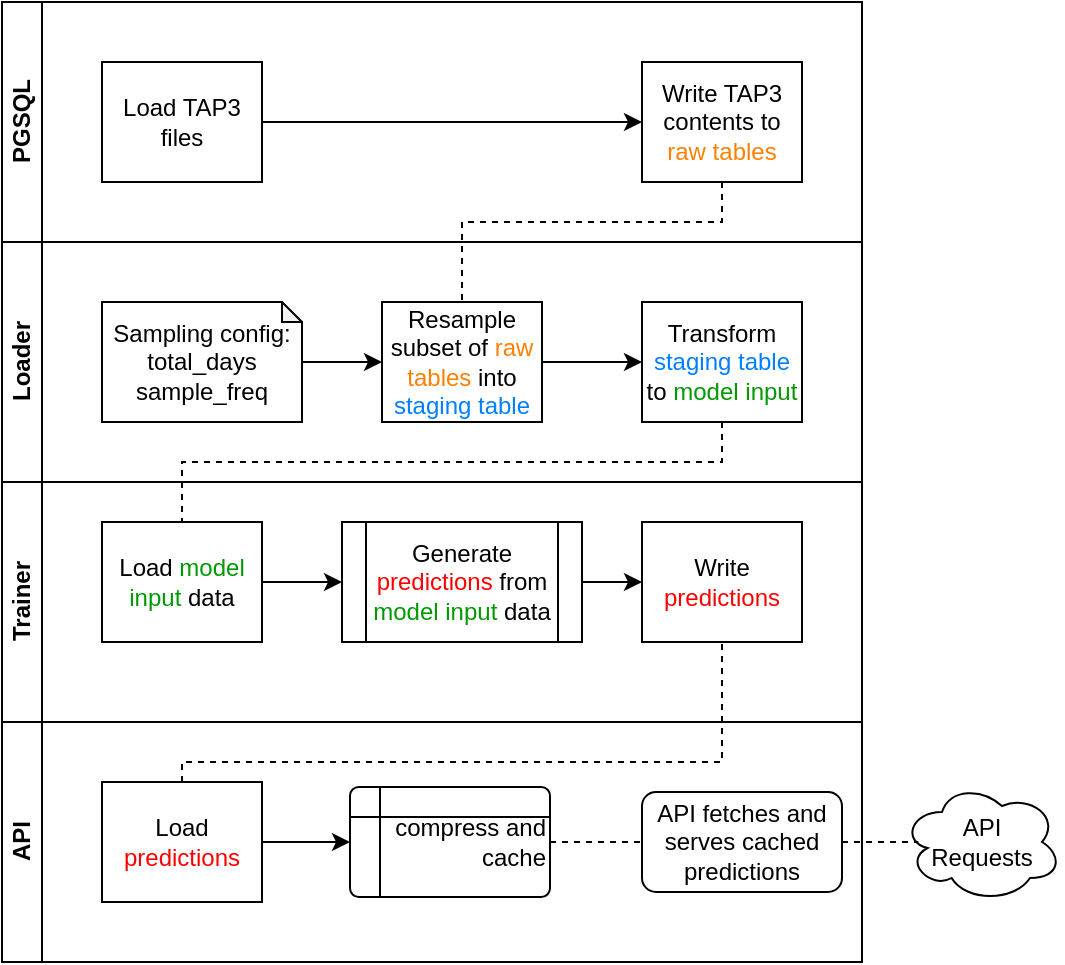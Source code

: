 <mxfile version="14.9.6" type="github" pages="4">
  <diagram id="prtHgNgQTEPvFCAcTncT" name="Swimlane">
    <mxGraphModel dx="1422" dy="794" grid="1" gridSize="10" guides="1" tooltips="1" connect="1" arrows="1" fold="1" page="1" pageScale="1" pageWidth="827" pageHeight="1169" math="0" shadow="0">
      <root>
        <mxCell id="0" />
        <mxCell id="1" parent="0" />
        <mxCell id="AjimQZHdjwbtfHS5Qund-1" value="&lt;div&gt;API&lt;/div&gt;" style="swimlane;html=1;startSize=20;horizontal=0;" vertex="1" parent="1">
          <mxGeometry x="40" y="400" width="430" height="120" as="geometry">
            <mxRectangle x="20" y="240" width="430" height="20" as="alternateBounds" />
          </mxGeometry>
        </mxCell>
        <mxCell id="AjimQZHdjwbtfHS5Qund-2" value="" style="edgeStyle=orthogonalEdgeStyle;rounded=0;orthogonalLoop=1;jettySize=auto;html=1;endArrow=classic;endFill=1;" edge="1" parent="AjimQZHdjwbtfHS5Qund-1" target="AjimQZHdjwbtfHS5Qund-4">
          <mxGeometry relative="1" as="geometry">
            <mxPoint x="320" y="50" as="sourcePoint" />
          </mxGeometry>
        </mxCell>
        <mxCell id="hpLqEw28BsccLLKUpk6Y-3" style="edgeStyle=orthogonalEdgeStyle;rounded=0;orthogonalLoop=1;jettySize=auto;html=1;exitX=1;exitY=0.5;exitDx=0;exitDy=0;entryX=0;entryY=0.5;entryDx=0;entryDy=0;fontColor=#FF8000;endArrow=classic;endFill=1;" edge="1" parent="AjimQZHdjwbtfHS5Qund-1" source="Twucjk0OkIOieV5vOECm-3" target="hpLqEw28BsccLLKUpk6Y-2">
          <mxGeometry relative="1" as="geometry" />
        </mxCell>
        <mxCell id="Twucjk0OkIOieV5vOECm-3" value="Load &lt;font color=&quot;#FF0000&quot;&gt;predictions&lt;/font&gt; " style="rounded=0;whiteSpace=wrap;html=1;fontFamily=Helvetica;fontSize=12;fontColor=#000000;align=center;" vertex="1" parent="AjimQZHdjwbtfHS5Qund-1">
          <mxGeometry x="50" y="30" width="80" height="60" as="geometry" />
        </mxCell>
        <mxCell id="hpLqEw28BsccLLKUpk6Y-7" style="edgeStyle=orthogonalEdgeStyle;rounded=0;orthogonalLoop=1;jettySize=auto;html=1;exitX=1;exitY=0.5;exitDx=0;exitDy=0;entryX=0;entryY=0.5;entryDx=0;entryDy=0;fontColor=#FF8000;endArrow=none;endFill=0;dashed=1;" edge="1" parent="AjimQZHdjwbtfHS5Qund-1" source="hpLqEw28BsccLLKUpk6Y-2" target="hpLqEw28BsccLLKUpk6Y-4">
          <mxGeometry relative="1" as="geometry" />
        </mxCell>
        <mxCell id="hpLqEw28BsccLLKUpk6Y-2" value="&lt;div&gt;&lt;font color=&quot;#000000&quot;&gt;compress and cache&lt;/font&gt;&lt;br&gt;&lt;/div&gt;" style="shape=internalStorage;whiteSpace=wrap;html=1;dx=15;dy=15;rounded=1;arcSize=8;strokeWidth=1;shadow=0;fontColor=#FF8000;fillColor=none;gradientColor=none;align=right;" vertex="1" parent="AjimQZHdjwbtfHS5Qund-1">
          <mxGeometry x="174" y="32.5" width="100" height="55" as="geometry" />
        </mxCell>
        <mxCell id="hpLqEw28BsccLLKUpk6Y-4" value="&lt;div&gt;&lt;font color=&quot;#000000&quot;&gt;API fetches and serves cached predictions&lt;/font&gt;&lt;/div&gt;" style="rounded=1;whiteSpace=wrap;html=1;absoluteArcSize=1;arcSize=14;strokeWidth=1;shadow=0;fontColor=#FF8000;fillColor=none;gradientColor=none;" vertex="1" parent="AjimQZHdjwbtfHS5Qund-1">
          <mxGeometry x="320" y="35" width="100" height="50" as="geometry" />
        </mxCell>
        <mxCell id="dNxyNK7c78bLwvsdeMH5-22" value="Trainer" style="swimlane;html=1;startSize=20;horizontal=0;" parent="1" vertex="1">
          <mxGeometry x="40" y="280" width="430" height="120" as="geometry">
            <mxRectangle x="20" y="240" width="430" height="20" as="alternateBounds" />
          </mxGeometry>
        </mxCell>
        <mxCell id="dNxyNK7c78bLwvsdeMH5-37" value="" style="edgeStyle=orthogonalEdgeStyle;rounded=0;orthogonalLoop=1;jettySize=auto;html=1;endArrow=classic;endFill=1;entryX=0;entryY=0.5;entryDx=0;entryDy=0;" parent="dNxyNK7c78bLwvsdeMH5-22" source="dNxyNK7c78bLwvsdeMH5-34" target="ipnsNxWu-Ilg0nD509vO-9" edge="1">
          <mxGeometry relative="1" as="geometry">
            <mxPoint x="160.0" y="50.0" as="targetPoint" />
          </mxGeometry>
        </mxCell>
        <mxCell id="dNxyNK7c78bLwvsdeMH5-34" value="Load &lt;font color=&quot;#009900&quot;&gt;model input&lt;/font&gt; data" style="rounded=0;whiteSpace=wrap;html=1;fontFamily=Helvetica;fontSize=12;fontColor=#000000;align=center;" parent="dNxyNK7c78bLwvsdeMH5-22" vertex="1">
          <mxGeometry x="50" y="20" width="80" height="60" as="geometry" />
        </mxCell>
        <mxCell id="ipnsNxWu-Ilg0nD509vO-8" value="Write &lt;font color=&quot;#FF0000&quot;&gt;predictions&lt;/font&gt;" style="rounded=0;whiteSpace=wrap;html=1;fontFamily=Helvetica;fontSize=12;fontColor=#000000;align=center;" vertex="1" parent="dNxyNK7c78bLwvsdeMH5-22">
          <mxGeometry x="320" y="20" width="80" height="60" as="geometry" />
        </mxCell>
        <mxCell id="Twucjk0OkIOieV5vOECm-1" style="edgeStyle=orthogonalEdgeStyle;rounded=0;orthogonalLoop=1;jettySize=auto;html=1;entryX=0;entryY=0.5;entryDx=0;entryDy=0;fontColor=#FF8000;endArrow=classic;endFill=1;" edge="1" parent="dNxyNK7c78bLwvsdeMH5-22" source="ipnsNxWu-Ilg0nD509vO-9" target="ipnsNxWu-Ilg0nD509vO-8">
          <mxGeometry relative="1" as="geometry" />
        </mxCell>
        <mxCell id="ipnsNxWu-Ilg0nD509vO-9" value="Generate &lt;font color=&quot;#FF0000&quot;&gt;predictions&lt;/font&gt; from &lt;font color=&quot;#009900&quot;&gt;model input&lt;/font&gt; data" style="shape=process;whiteSpace=wrap;html=1;backgroundOutline=1;shadow=0;strokeWidth=1;gradientColor=none;fillColor=none;" vertex="1" parent="dNxyNK7c78bLwvsdeMH5-22">
          <mxGeometry x="170" y="20" width="120" height="60" as="geometry" />
        </mxCell>
        <mxCell id="dNxyNK7c78bLwvsdeMH5-20" value="PGSQL" style="swimlane;html=1;startSize=20;horizontal=0;" parent="1" vertex="1">
          <mxGeometry x="40" y="40" width="430" height="120" as="geometry" />
        </mxCell>
        <mxCell id="NGQ662zLiK81Mnp51zLK-5" style="edgeStyle=orthogonalEdgeStyle;rounded=0;orthogonalLoop=1;jettySize=auto;html=1;entryX=0;entryY=0.5;entryDx=0;entryDy=0;" edge="1" parent="dNxyNK7c78bLwvsdeMH5-20" source="dNxyNK7c78bLwvsdeMH5-24" target="dNxyNK7c78bLwvsdeMH5-30">
          <mxGeometry relative="1" as="geometry" />
        </mxCell>
        <mxCell id="dNxyNK7c78bLwvsdeMH5-24" value="Load TAP3 files" style="rounded=0;whiteSpace=wrap;html=1;fontFamily=Helvetica;fontSize=12;fontColor=#000000;align=center;" parent="dNxyNK7c78bLwvsdeMH5-20" vertex="1">
          <mxGeometry x="50" y="30" width="80" height="60" as="geometry" />
        </mxCell>
        <mxCell id="dNxyNK7c78bLwvsdeMH5-30" value="Write TAP3 contents to &lt;font color=&quot;#FF8000&quot;&gt;raw tables&lt;/font&gt;" style="rounded=0;whiteSpace=wrap;html=1;fontFamily=Helvetica;fontSize=12;fontColor=#000000;align=center;" parent="dNxyNK7c78bLwvsdeMH5-20" vertex="1">
          <mxGeometry x="320" y="30" width="80" height="60" as="geometry" />
        </mxCell>
        <mxCell id="dNxyNK7c78bLwvsdeMH5-21" value="Loader" style="swimlane;html=1;startSize=20;horizontal=0;" parent="1" vertex="1">
          <mxGeometry x="40" y="160" width="430" height="120" as="geometry" />
        </mxCell>
        <mxCell id="dNxyNK7c78bLwvsdeMH5-26" value="Resample subset of &lt;font color=&quot;#FF8000&quot;&gt;raw tables&lt;/font&gt; into &lt;font color=&quot;#007FFF&quot;&gt;staging table&lt;/font&gt; " style="rounded=0;whiteSpace=wrap;html=1;fontFamily=Helvetica;fontSize=12;fontColor=#000000;align=center;" parent="dNxyNK7c78bLwvsdeMH5-21" vertex="1">
          <mxGeometry x="190" y="30" width="80" height="60" as="geometry" />
        </mxCell>
        <mxCell id="ipnsNxWu-Ilg0nD509vO-3" value="Transform &lt;font color=&quot;#007FFF&quot;&gt;staging table&lt;/font&gt; to &lt;font color=&quot;#009900&quot;&gt;model input&lt;/font&gt;" style="rounded=0;whiteSpace=wrap;html=1;fontFamily=Helvetica;fontSize=12;fontColor=#000000;align=center;" vertex="1" parent="dNxyNK7c78bLwvsdeMH5-21">
          <mxGeometry x="320" y="30" width="80" height="60" as="geometry" />
        </mxCell>
        <mxCell id="ipnsNxWu-Ilg0nD509vO-4" value="" style="edgeStyle=orthogonalEdgeStyle;rounded=0;orthogonalLoop=1;jettySize=auto;html=1;exitX=1;exitY=0.5;exitDx=0;exitDy=0;" edge="1" parent="dNxyNK7c78bLwvsdeMH5-21" source="dNxyNK7c78bLwvsdeMH5-26" target="ipnsNxWu-Ilg0nD509vO-3">
          <mxGeometry relative="1" as="geometry">
            <mxPoint x="111" y="92" as="targetPoint" />
            <mxPoint x="80" y="70" as="sourcePoint" />
          </mxGeometry>
        </mxCell>
        <mxCell id="ipnsNxWu-Ilg0nD509vO-6" style="edgeStyle=orthogonalEdgeStyle;rounded=0;orthogonalLoop=1;jettySize=auto;html=1;" edge="1" parent="dNxyNK7c78bLwvsdeMH5-21" source="NGQ662zLiK81Mnp51zLK-17" target="dNxyNK7c78bLwvsdeMH5-26">
          <mxGeometry relative="1" as="geometry" />
        </mxCell>
        <mxCell id="NGQ662zLiK81Mnp51zLK-17" value="Sampling config:&lt;br&gt;&lt;div&gt;total_days&lt;/div&gt;&lt;div&gt;sample_freq&lt;br&gt;&lt;/div&gt;" style="shape=note;whiteSpace=wrap;html=1;backgroundOutline=1;darkOpacity=0.05;shadow=0;strokeWidth=1;fillColor=none;gradientColor=none;size=10;" vertex="1" parent="dNxyNK7c78bLwvsdeMH5-21">
          <mxGeometry x="50" y="30" width="100" height="60" as="geometry" />
        </mxCell>
        <mxCell id="ipnsNxWu-Ilg0nD509vO-7" style="edgeStyle=orthogonalEdgeStyle;rounded=0;orthogonalLoop=1;jettySize=auto;html=1;exitX=0.5;exitY=1;exitDx=0;exitDy=0;entryX=0.5;entryY=0;entryDx=0;entryDy=0;dashed=1;endArrow=none;endFill=0;" edge="1" parent="1" source="dNxyNK7c78bLwvsdeMH5-30" target="dNxyNK7c78bLwvsdeMH5-26">
          <mxGeometry relative="1" as="geometry">
            <Array as="points">
              <mxPoint x="400" y="150" />
              <mxPoint x="270" y="150" />
            </Array>
          </mxGeometry>
        </mxCell>
        <mxCell id="Twucjk0OkIOieV5vOECm-2" style="edgeStyle=orthogonalEdgeStyle;rounded=0;orthogonalLoop=1;jettySize=auto;html=1;dashed=1;endArrow=none;endFill=0;" edge="1" parent="1" source="ipnsNxWu-Ilg0nD509vO-3" target="dNxyNK7c78bLwvsdeMH5-34">
          <mxGeometry relative="1" as="geometry">
            <mxPoint x="500" y="220" as="sourcePoint" />
            <mxPoint x="360" y="280" as="targetPoint" />
            <Array as="points">
              <mxPoint x="400" y="270" />
              <mxPoint x="130" y="270" />
            </Array>
          </mxGeometry>
        </mxCell>
        <mxCell id="hpLqEw28BsccLLKUpk6Y-5" value="&lt;div&gt;&lt;font color=&quot;#000000&quot;&gt;API&lt;/font&gt;&lt;/div&gt;&lt;div&gt;&lt;font color=&quot;#000000&quot;&gt;Requests&lt;/font&gt;&lt;/div&gt;" style="ellipse;shape=cloud;whiteSpace=wrap;html=1;shadow=0;fontColor=#FF8000;strokeWidth=1;fillColor=none;gradientColor=none;" vertex="1" parent="1">
          <mxGeometry x="490" y="430" width="80" height="60" as="geometry" />
        </mxCell>
        <mxCell id="hpLqEw28BsccLLKUpk6Y-8" style="edgeStyle=orthogonalEdgeStyle;rounded=0;orthogonalLoop=1;jettySize=auto;html=1;exitX=1;exitY=0.5;exitDx=0;exitDy=0;entryX=0.102;entryY=0.495;entryDx=0;entryDy=0;entryPerimeter=0;dashed=1;fontColor=#FF8000;endArrow=none;endFill=0;" edge="1" parent="1" source="hpLqEw28BsccLLKUpk6Y-4" target="hpLqEw28BsccLLKUpk6Y-5">
          <mxGeometry relative="1" as="geometry" />
        </mxCell>
        <mxCell id="hpLqEw28BsccLLKUpk6Y-9" style="edgeStyle=orthogonalEdgeStyle;rounded=0;orthogonalLoop=1;jettySize=auto;html=1;dashed=1;fontColor=#FF8000;endArrow=none;endFill=0;" edge="1" parent="1" source="Twucjk0OkIOieV5vOECm-3" target="ipnsNxWu-Ilg0nD509vO-8">
          <mxGeometry relative="1" as="geometry">
            <Array as="points">
              <mxPoint x="130" y="420" />
              <mxPoint x="400" y="420" />
            </Array>
          </mxGeometry>
        </mxCell>
      </root>
    </mxGraphModel>
  </diagram>
  <diagram id="oU15GG0gBrqdRW2kvEAz" name="Tables Overview">
    <mxGraphModel dx="982" dy="548" grid="1" gridSize="10" guides="1" tooltips="1" connect="1" arrows="1" fold="1" page="1" pageScale="1" pageWidth="850" pageHeight="1100" math="0" shadow="0">
      <root>
        <mxCell id="_47lxzqfU5LrUaMlsIxz-0" />
        <mxCell id="_47lxzqfU5LrUaMlsIxz-1" parent="_47lxzqfU5LrUaMlsIxz-0" />
        <mxCell id="vN6AVFXjyW3vL8Ea-dEL-11" style="edgeStyle=orthogonalEdgeStyle;rounded=0;orthogonalLoop=1;jettySize=auto;html=1;exitX=1;exitY=0.5;exitDx=0;exitDy=0;entryX=0;entryY=0.5;entryDx=0;entryDy=0;fontColor=#FF0000;endArrow=classic;endFill=1;" edge="1" parent="_47lxzqfU5LrUaMlsIxz-1" source="vN6AVFXjyW3vL8Ea-dEL-3" target="vN6AVFXjyW3vL8Ea-dEL-4">
          <mxGeometry relative="1" as="geometry" />
        </mxCell>
        <mxCell id="vN6AVFXjyW3vL8Ea-dEL-3" value="Raw Tables" style="swimlane;shadow=0;strokeWidth=1;fillColor=none;gradientColor=none;fontColor=#FF8000;" vertex="1" parent="_47lxzqfU5LrUaMlsIxz-1">
          <mxGeometry x="40" y="40" width="120" height="80" as="geometry" />
        </mxCell>
        <mxCell id="vN6AVFXjyW3vL8Ea-dEL-5" value="&lt;div&gt;&lt;font color=&quot;#000000&quot;&gt;cdr_calls_ts&lt;/font&gt;&lt;/div&gt;&lt;div&gt;&lt;font color=&quot;#000000&quot;&gt;cdr_data_ts&lt;br&gt;&lt;/font&gt;&lt;/div&gt;" style="text;html=1;align=left;verticalAlign=middle;resizable=0;points=[];autosize=1;strokeColor=none;fontColor=#007FFF;" vertex="1" parent="vN6AVFXjyW3vL8Ea-dEL-3">
          <mxGeometry x="10" y="30" width="80" height="30" as="geometry" />
        </mxCell>
        <mxCell id="vN6AVFXjyW3vL8Ea-dEL-4" value="Staging Tables" style="swimlane;shadow=0;strokeWidth=1;fillColor=none;gradientColor=none;fontColor=#007FFF;" vertex="1" parent="_47lxzqfU5LrUaMlsIxz-1">
          <mxGeometry x="200" y="40" width="120" height="80" as="geometry" />
        </mxCell>
        <mxCell id="vN6AVFXjyW3vL8Ea-dEL-6" value="&lt;div&gt;&lt;font color=&quot;#000000&quot;&gt;precrosstab_sms&lt;/font&gt;&lt;font color=&quot;#000000&quot;&gt;&lt;font color=&quot;#000000&quot;&gt;&lt;br&gt;&lt;/font&gt;&lt;/font&gt;&lt;/div&gt;&lt;div&gt;&lt;font color=&quot;#000000&quot;&gt;&lt;font color=&quot;#000000&quot;&gt;precrosstab_call&lt;/font&gt;&lt;/font&gt;&lt;br&gt;&lt;font color=&quot;#000000&quot;&gt;&lt;font color=&quot;#000000&quot;&gt;&lt;font color=&quot;#000000&quot;&gt;precrosstab_miu&lt;/font&gt;&lt;/font&gt;&lt;/font&gt;&lt;/div&gt;" style="text;html=1;align=left;verticalAlign=middle;resizable=0;points=[];autosize=1;strokeColor=none;fontColor=#007FFF;" vertex="1" parent="vN6AVFXjyW3vL8Ea-dEL-4">
          <mxGeometry x="10" y="20" width="110" height="50" as="geometry" />
        </mxCell>
        <mxCell id="vN6AVFXjyW3vL8Ea-dEL-7" value="Model Input" style="swimlane;shadow=0;strokeWidth=1;fillColor=none;gradientColor=none;fontColor=#009900;" vertex="1" parent="_47lxzqfU5LrUaMlsIxz-1">
          <mxGeometry x="360" y="40" width="120" height="80" as="geometry" />
        </mxCell>
        <mxCell id="vN6AVFXjyW3vL8Ea-dEL-8" value="&lt;div&gt;&lt;font color=&quot;#000000&quot;&gt;model_input_sms&lt;/font&gt;&lt;font color=&quot;#000000&quot;&gt;&lt;font color=&quot;#000000&quot;&gt;&lt;br&gt;&lt;/font&gt;&lt;/font&gt;&lt;/div&gt;&lt;div&gt;&lt;font color=&quot;#000000&quot;&gt;&lt;font color=&quot;#000000&quot;&gt;model_input_call&lt;/font&gt;&lt;/font&gt;&lt;br&gt;&lt;font color=&quot;#000000&quot;&gt;&lt;font color=&quot;#000000&quot;&gt;&lt;font color=&quot;#000000&quot;&gt;model_input_miu&lt;/font&gt;&lt;/font&gt;&lt;/font&gt;&lt;/div&gt;" style="text;html=1;align=left;verticalAlign=middle;resizable=0;points=[];autosize=1;strokeColor=none;fontColor=#007FFF;" vertex="1" parent="vN6AVFXjyW3vL8Ea-dEL-7">
          <mxGeometry x="10" y="20" width="110" height="50" as="geometry" />
        </mxCell>
        <mxCell id="vN6AVFXjyW3vL8Ea-dEL-9" value="Predictions" style="swimlane;shadow=0;strokeWidth=1;fillColor=none;gradientColor=none;fontColor=#FF0000;" vertex="1" parent="_47lxzqfU5LrUaMlsIxz-1">
          <mxGeometry x="520" y="40" width="120" height="80" as="geometry" />
        </mxCell>
        <mxCell id="vN6AVFXjyW3vL8Ea-dEL-10" value="&lt;div&gt;&lt;font color=&quot;#000000&quot;&gt;pred_sms_(int_x3)&lt;/font&gt;&lt;font color=&quot;#000000&quot;&gt;&lt;font color=&quot;#000000&quot;&gt;&lt;br&gt;&lt;/font&gt;&lt;/font&gt;&lt;/div&gt;&lt;div&gt;&lt;div&gt;&lt;font color=&quot;#000000&quot;&gt;pred_call&lt;/font&gt;&lt;font color=&quot;#000000&quot;&gt;&lt;font color=&quot;#000000&quot;&gt;_(int_x3)&lt;br&gt;&lt;/font&gt;&lt;/font&gt;&lt;/div&gt;&lt;div&gt;&lt;font color=&quot;#000000&quot;&gt;pred_miu&lt;/font&gt;&lt;font color=&quot;#000000&quot;&gt;&lt;font color=&quot;#000000&quot;&gt;_(int_x3)&lt;br&gt;&lt;/font&gt;&lt;/font&gt;&lt;/div&gt;&lt;/div&gt;" style="text;html=1;align=left;verticalAlign=middle;resizable=0;points=[];autosize=1;strokeColor=none;fontColor=#007FFF;" vertex="1" parent="vN6AVFXjyW3vL8Ea-dEL-9">
          <mxGeometry x="10" y="20" width="110" height="50" as="geometry" />
        </mxCell>
        <mxCell id="vN6AVFXjyW3vL8Ea-dEL-13" style="edgeStyle=orthogonalEdgeStyle;rounded=0;orthogonalLoop=1;jettySize=auto;html=1;fontColor=#FF0000;endArrow=classic;endFill=1;" edge="1" parent="_47lxzqfU5LrUaMlsIxz-1" source="vN6AVFXjyW3vL8Ea-dEL-6">
          <mxGeometry relative="1" as="geometry">
            <mxPoint x="360" y="85" as="targetPoint" />
          </mxGeometry>
        </mxCell>
        <mxCell id="vN6AVFXjyW3vL8Ea-dEL-14" style="edgeStyle=orthogonalEdgeStyle;rounded=0;orthogonalLoop=1;jettySize=auto;html=1;fontColor=#FF0000;endArrow=classic;endFill=1;" edge="1" parent="_47lxzqfU5LrUaMlsIxz-1" source="vN6AVFXjyW3vL8Ea-dEL-8">
          <mxGeometry relative="1" as="geometry">
            <mxPoint x="520" y="85" as="targetPoint" />
          </mxGeometry>
        </mxCell>
      </root>
    </mxGraphModel>
  </diagram>
  <diagram id="i7yhLScOtpyZzhRqdapV" name="Deploy">
    <mxGraphModel dx="1178" dy="633" grid="1" gridSize="10" guides="1" tooltips="1" connect="1" arrows="1" fold="1" page="1" pageScale="1" pageWidth="850" pageHeight="1100" math="0" shadow="0">
      <root>
        <mxCell id="Tc11T3u2_8zztxfcWjqa-0" />
        <mxCell id="Tc11T3u2_8zztxfcWjqa-1" parent="Tc11T3u2_8zztxfcWjqa-0" />
        <mxCell id="s0-KdRlC-c4lsEe1q4jc-0" value="" style="outlineConnect=0;verticalLabelPosition=bottom;verticalAlign=top;align=center;html=1;fontSize=12;fontStyle=0;aspect=fixed;pointerEvents=1;shape=mxgraph.aws4.traditional_server;strokeWidth=1;perimeterSpacing=1;shadow=0;fillColor=#000000;" vertex="1" parent="Tc11T3u2_8zztxfcWjqa-1">
          <mxGeometry x="57.86" y="187.5" width="46.15" height="80" as="geometry" />
        </mxCell>
        <mxCell id="s0-KdRlC-c4lsEe1q4jc-17" style="edgeStyle=orthogonalEdgeStyle;rounded=0;orthogonalLoop=1;jettySize=auto;html=1;entryX=0;entryY=0.5;entryDx=0;entryDy=0;" edge="1" parent="Tc11T3u2_8zztxfcWjqa-1" source="s0-KdRlC-c4lsEe1q4jc-1" target="s0-KdRlC-c4lsEe1q4jc-14">
          <mxGeometry relative="1" as="geometry" />
        </mxCell>
        <mxCell id="s0-KdRlC-c4lsEe1q4jc-1" value="" style="fontColor=#0066CC;verticalAlign=top;verticalLabelPosition=bottom;labelPosition=center;align=center;html=1;outlineConnect=0;fillColor=#CCCCCC;strokeColor=#6881B3;gradientColor=none;gradientDirection=north;strokeWidth=2;shape=mxgraph.networks.laptop;shadow=0;" vertex="1" parent="Tc11T3u2_8zztxfcWjqa-1">
          <mxGeometry x="164.01" y="47.5" width="100" height="55" as="geometry" />
        </mxCell>
        <mxCell id="s0-KdRlC-c4lsEe1q4jc-30" style="edgeStyle=orthogonalEdgeStyle;rounded=0;orthogonalLoop=1;jettySize=auto;html=1;" edge="1" parent="Tc11T3u2_8zztxfcWjqa-1" source="s0-KdRlC-c4lsEe1q4jc-4" target="s0-KdRlC-c4lsEe1q4jc-1">
          <mxGeometry relative="1" as="geometry">
            <mxPoint x="151.93" y="75.5" as="targetPoint" />
          </mxGeometry>
        </mxCell>
        <mxCell id="s0-KdRlC-c4lsEe1q4jc-4" value="" style="pointerEvents=1;shadow=0;dashed=0;html=1;strokeColor=none;fillColor=#505050;labelPosition=center;verticalLabelPosition=bottom;verticalAlign=top;outlineConnect=0;align=center;shape=mxgraph.office.concepts.folder;" vertex="1" parent="Tc11T3u2_8zztxfcWjqa-1">
          <mxGeometry x="70" y="52.5" width="50" height="45" as="geometry" />
        </mxCell>
        <mxCell id="s0-KdRlC-c4lsEe1q4jc-5" value="&lt;div&gt;Code Repository&lt;br&gt;&lt;/div&gt;" style="text;html=1;strokeColor=none;fillColor=none;align=center;verticalAlign=middle;whiteSpace=wrap;rounded=0;shadow=0;" vertex="1" parent="Tc11T3u2_8zztxfcWjqa-1">
          <mxGeometry x="40" y="110" width="110" height="20" as="geometry" />
        </mxCell>
        <mxCell id="s0-KdRlC-c4lsEe1q4jc-6" value="Dev Machine" style="text;html=1;strokeColor=none;fillColor=none;align=center;verticalAlign=middle;whiteSpace=wrap;rounded=0;shadow=0;" vertex="1" parent="Tc11T3u2_8zztxfcWjqa-1">
          <mxGeometry x="176.51" y="110" width="75" height="20" as="geometry" />
        </mxCell>
        <mxCell id="s0-KdRlC-c4lsEe1q4jc-11" value="psql server" style="text;html=1;strokeColor=none;fillColor=none;align=center;verticalAlign=middle;whiteSpace=wrap;rounded=0;shadow=0;" vertex="1" parent="Tc11T3u2_8zztxfcWjqa-1">
          <mxGeometry x="43.43" y="267.5" width="75" height="20" as="geometry" />
        </mxCell>
        <mxCell id="s0-KdRlC-c4lsEe1q4jc-14" value="" style="shape=image;html=1;verticalAlign=top;verticalLabelPosition=bottom;labelBackgroundColor=#ffffff;imageAspect=0;aspect=fixed;image=https://cdn0.iconfinder.com/data/icons/Filecons_dark/124/gzip.png;shadow=0;strokeWidth=4;fillColor=none;gradientColor=none;" vertex="1" parent="Tc11T3u2_8zztxfcWjqa-1">
          <mxGeometry x="302.36" y="40" width="70" height="70" as="geometry" />
        </mxCell>
        <mxCell id="s0-KdRlC-c4lsEe1q4jc-25" style="edgeStyle=orthogonalEdgeStyle;rounded=0;orthogonalLoop=1;jettySize=auto;html=1;exitX=0.5;exitY=1;exitDx=0;exitDy=0;" edge="1" parent="Tc11T3u2_8zztxfcWjqa-1" source="s0-KdRlC-c4lsEe1q4jc-16" target="s0-KdRlC-c4lsEe1q4jc-0">
          <mxGeometry relative="1" as="geometry" />
        </mxCell>
        <mxCell id="s0-KdRlC-c4lsEe1q4jc-26" style="edgeStyle=orthogonalEdgeStyle;rounded=0;orthogonalLoop=1;jettySize=auto;html=1;exitX=0.5;exitY=1;exitDx=0;exitDy=0;" edge="1" parent="Tc11T3u2_8zztxfcWjqa-1" source="s0-KdRlC-c4lsEe1q4jc-16" target="s0-KdRlC-c4lsEe1q4jc-18">
          <mxGeometry relative="1" as="geometry" />
        </mxCell>
        <mxCell id="s0-KdRlC-c4lsEe1q4jc-27" style="edgeStyle=orthogonalEdgeStyle;rounded=0;orthogonalLoop=1;jettySize=auto;html=1;exitX=0.5;exitY=1;exitDx=0;exitDy=0;" edge="1" parent="Tc11T3u2_8zztxfcWjqa-1" source="s0-KdRlC-c4lsEe1q4jc-16" target="s0-KdRlC-c4lsEe1q4jc-20">
          <mxGeometry relative="1" as="geometry" />
        </mxCell>
        <mxCell id="s0-KdRlC-c4lsEe1q4jc-28" style="edgeStyle=orthogonalEdgeStyle;rounded=0;orthogonalLoop=1;jettySize=auto;html=1;exitX=0.5;exitY=1;exitDx=0;exitDy=0;" edge="1" parent="Tc11T3u2_8zztxfcWjqa-1" source="s0-KdRlC-c4lsEe1q4jc-16" target="s0-KdRlC-c4lsEe1q4jc-22">
          <mxGeometry relative="1" as="geometry" />
        </mxCell>
        <mxCell id="s0-KdRlC-c4lsEe1q4jc-16" value="Distribution" style="text;html=1;strokeColor=none;fillColor=none;align=center;verticalAlign=middle;whiteSpace=wrap;rounded=0;shadow=0;" vertex="1" parent="Tc11T3u2_8zztxfcWjqa-1">
          <mxGeometry x="299.86" y="110" width="75" height="20" as="geometry" />
        </mxCell>
        <mxCell id="s0-KdRlC-c4lsEe1q4jc-18" value="" style="outlineConnect=0;verticalLabelPosition=bottom;verticalAlign=top;align=center;html=1;fontSize=12;fontStyle=0;aspect=fixed;pointerEvents=1;shape=mxgraph.aws4.traditional_server;strokeWidth=1;perimeterSpacing=1;shadow=0;fillColor=#000000;" vertex="1" parent="Tc11T3u2_8zztxfcWjqa-1">
          <mxGeometry x="137.86" y="187.5" width="46.15" height="80" as="geometry" />
        </mxCell>
        <mxCell id="s0-KdRlC-c4lsEe1q4jc-19" value="loader server" style="text;html=1;strokeColor=none;fillColor=none;align=center;verticalAlign=middle;whiteSpace=wrap;rounded=0;shadow=0;" vertex="1" parent="Tc11T3u2_8zztxfcWjqa-1">
          <mxGeometry x="123.43" y="267.5" width="75" height="20" as="geometry" />
        </mxCell>
        <mxCell id="s0-KdRlC-c4lsEe1q4jc-20" value="" style="outlineConnect=0;verticalLabelPosition=bottom;verticalAlign=top;align=center;html=1;fontSize=12;fontStyle=0;aspect=fixed;pointerEvents=1;shape=mxgraph.aws4.traditional_server;strokeWidth=1;perimeterSpacing=1;shadow=0;fillColor=#000000;" vertex="1" parent="Tc11T3u2_8zztxfcWjqa-1">
          <mxGeometry x="217.86" y="187.5" width="46.15" height="80" as="geometry" />
        </mxCell>
        <mxCell id="s0-KdRlC-c4lsEe1q4jc-21" value="api server" style="text;html=1;strokeColor=none;fillColor=none;align=center;verticalAlign=middle;whiteSpace=wrap;rounded=0;shadow=0;" vertex="1" parent="Tc11T3u2_8zztxfcWjqa-1">
          <mxGeometry x="203.43" y="267.5" width="75" height="20" as="geometry" />
        </mxCell>
        <mxCell id="s0-KdRlC-c4lsEe1q4jc-22" value="" style="outlineConnect=0;verticalLabelPosition=bottom;verticalAlign=top;align=center;html=1;fontSize=12;fontStyle=0;aspect=fixed;pointerEvents=1;shape=mxgraph.aws4.traditional_server;strokeWidth=1;perimeterSpacing=1;shadow=0;fillColor=#000000;" vertex="1" parent="Tc11T3u2_8zztxfcWjqa-1">
          <mxGeometry x="299.86" y="187.5" width="46.15" height="80" as="geometry" />
        </mxCell>
        <mxCell id="s0-KdRlC-c4lsEe1q4jc-23" value="trainer server" style="text;html=1;strokeColor=none;fillColor=none;align=center;verticalAlign=middle;whiteSpace=wrap;rounded=0;shadow=0;" vertex="1" parent="Tc11T3u2_8zztxfcWjqa-1">
          <mxGeometry x="285.43" y="267.5" width="75" height="20" as="geometry" />
        </mxCell>
      </root>
    </mxGraphModel>
  </diagram>
  <diagram id="yZK5kvWnA3UwWjVPoeO9" name="Table Examples">
    <mxGraphModel dx="1422" dy="794" grid="1" gridSize="10" guides="1" tooltips="1" connect="1" arrows="1" fold="1" page="1" pageScale="1" pageWidth="850" pageHeight="1100" math="0" shadow="0">
      <root>
        <mxCell id="afqGBt4DAVYxOubtr8bN-0" />
        <mxCell id="afqGBt4DAVYxOubtr8bN-1" parent="afqGBt4DAVYxOubtr8bN-0" />
        <mxCell id="afqGBt4DAVYxOubtr8bN-2" value="raw tables" style="shape=table;startSize=30;container=1;collapsible=0;childLayout=tableLayout;fixedRows=1;rowLines=0;fontStyle=1;align=center;pointerEvents=1;shadow=0;strokeWidth=1;fillColor=none;gradientColor=none;fontColor=#FF8000;" vertex="1" parent="afqGBt4DAVYxOubtr8bN-1">
          <mxGeometry x="40" y="40" width="390" height="140" as="geometry" />
        </mxCell>
        <mxCell id="afqGBt4DAVYxOubtr8bN-3" value="" style="shape=partialRectangle;html=1;whiteSpace=wrap;collapsible=0;dropTarget=0;pointerEvents=1;fillColor=none;top=0;left=0;bottom=1;right=0;points=[[0,0.5],[1,0.5]];portConstraint=eastwest;" vertex="1" parent="afqGBt4DAVYxOubtr8bN-2">
          <mxGeometry y="30" width="390" height="20" as="geometry" />
        </mxCell>
        <mxCell id="afqGBt4DAVYxOubtr8bN-4" value="" style="shape=partialRectangle;html=1;whiteSpace=wrap;connectable=0;fillColor=none;top=0;left=0;bottom=0;right=0;overflow=hidden;pointerEvents=1;" vertex="1" parent="afqGBt4DAVYxOubtr8bN-3">
          <mxGeometry width="35" height="20" as="geometry" />
        </mxCell>
        <mxCell id="afqGBt4DAVYxOubtr8bN-5" value="timestamp" style="shape=partialRectangle;html=1;whiteSpace=wrap;connectable=0;fillColor=none;top=0;left=0;bottom=0;right=0;align=left;spacingLeft=6;overflow=hidden;pointerEvents=1;" vertex="1" parent="afqGBt4DAVYxOubtr8bN-3">
          <mxGeometry x="35" width="123" height="20" as="geometry" />
        </mxCell>
        <mxCell id="afqGBt4DAVYxOubtr8bN-6" value="duration" style="shape=partialRectangle;html=1;whiteSpace=wrap;connectable=0;fillColor=none;top=0;left=0;bottom=0;right=0;align=left;spacingLeft=6;overflow=hidden;pointerEvents=1;" vertex="1" parent="afqGBt4DAVYxOubtr8bN-3">
          <mxGeometry x="158" width="62" height="20" as="geometry" />
        </mxCell>
        <mxCell id="O_DESBWJY7l9PWjtPmGY-3" value="..." style="shape=partialRectangle;html=1;whiteSpace=wrap;connectable=0;fillColor=none;top=0;left=0;bottom=0;right=0;align=left;spacingLeft=6;overflow=hidden;pointerEvents=1;" vertex="1" parent="afqGBt4DAVYxOubtr8bN-3">
          <mxGeometry x="220" width="30" height="20" as="geometry" />
        </mxCell>
        <mxCell id="afqGBt4DAVYxOubtr8bN-7" value="osi_class" style="shape=partialRectangle;html=1;whiteSpace=wrap;connectable=0;fillColor=none;top=0;left=0;bottom=0;right=0;align=left;spacingLeft=6;overflow=hidden;pointerEvents=1;" vertex="1" parent="afqGBt4DAVYxOubtr8bN-3">
          <mxGeometry x="250" width="70" height="20" as="geometry" />
        </mxCell>
        <mxCell id="FsIjlsW297_M6N3j6IiX-0" value="call_type" style="shape=partialRectangle;html=1;whiteSpace=wrap;connectable=0;fillColor=none;top=0;left=0;bottom=0;right=0;align=left;spacingLeft=6;overflow=hidden;pointerEvents=1;" vertex="1" parent="afqGBt4DAVYxOubtr8bN-3">
          <mxGeometry x="320" width="70" height="20" as="geometry" />
        </mxCell>
        <mxCell id="afqGBt4DAVYxOubtr8bN-8" value="" style="shape=partialRectangle;html=1;whiteSpace=wrap;collapsible=0;dropTarget=0;pointerEvents=1;fillColor=none;top=0;left=0;bottom=0;right=0;points=[[0,0.5],[1,0.5]];portConstraint=eastwest;" vertex="1" parent="afqGBt4DAVYxOubtr8bN-2">
          <mxGeometry y="50" width="390" height="30" as="geometry" />
        </mxCell>
        <mxCell id="afqGBt4DAVYxOubtr8bN-9" value="1" style="shape=partialRectangle;html=1;whiteSpace=wrap;connectable=0;fillColor=none;top=0;left=0;bottom=0;right=0;overflow=hidden;pointerEvents=1;" vertex="1" parent="afqGBt4DAVYxOubtr8bN-8">
          <mxGeometry width="35" height="30" as="geometry" />
        </mxCell>
        <mxCell id="afqGBt4DAVYxOubtr8bN-10" value="&lt;font face=&quot;Courier New&quot;&gt;20210101-10:30&lt;/font&gt;" style="shape=partialRectangle;html=1;whiteSpace=wrap;connectable=0;fillColor=none;top=0;left=0;bottom=0;right=0;align=left;spacingLeft=6;overflow=hidden;pointerEvents=1;" vertex="1" parent="afqGBt4DAVYxOubtr8bN-8">
          <mxGeometry x="35" width="123" height="30" as="geometry" />
        </mxCell>
        <mxCell id="afqGBt4DAVYxOubtr8bN-11" value="0" style="shape=partialRectangle;html=1;whiteSpace=wrap;connectable=0;fillColor=none;top=0;left=0;bottom=0;right=0;align=left;spacingLeft=6;overflow=hidden;pointerEvents=1;" vertex="1" parent="afqGBt4DAVYxOubtr8bN-8">
          <mxGeometry x="158" width="62" height="30" as="geometry" />
        </mxCell>
        <mxCell id="O_DESBWJY7l9PWjtPmGY-4" value="..." style="shape=partialRectangle;html=1;whiteSpace=wrap;connectable=0;fillColor=none;top=0;left=0;bottom=0;right=0;align=left;spacingLeft=6;overflow=hidden;pointerEvents=1;" vertex="1" parent="afqGBt4DAVYxOubtr8bN-8">
          <mxGeometry x="220" width="30" height="30" as="geometry" />
        </mxCell>
        <mxCell id="afqGBt4DAVYxOubtr8bN-12" value="sms" style="shape=partialRectangle;html=1;whiteSpace=wrap;connectable=0;fillColor=none;top=0;left=0;bottom=0;right=0;align=left;spacingLeft=6;overflow=hidden;pointerEvents=1;" vertex="1" parent="afqGBt4DAVYxOubtr8bN-8">
          <mxGeometry x="250" width="70" height="30" as="geometry" />
        </mxCell>
        <mxCell id="FsIjlsW297_M6N3j6IiX-1" value="&lt;font face=&quot;Courier New&quot;&gt;MOBO&lt;/font&gt;" style="shape=partialRectangle;html=1;whiteSpace=wrap;connectable=0;fillColor=none;top=0;left=0;bottom=0;right=0;align=left;spacingLeft=6;overflow=hidden;pointerEvents=1;" vertex="1" parent="afqGBt4DAVYxOubtr8bN-8">
          <mxGeometry x="320" width="70" height="30" as="geometry" />
        </mxCell>
        <mxCell id="afqGBt4DAVYxOubtr8bN-13" value="" style="shape=partialRectangle;html=1;whiteSpace=wrap;collapsible=0;dropTarget=0;pointerEvents=1;fillColor=none;top=0;left=0;bottom=0;right=0;points=[[0,0.5],[1,0.5]];portConstraint=eastwest;" vertex="1" parent="afqGBt4DAVYxOubtr8bN-2">
          <mxGeometry y="80" width="390" height="30" as="geometry" />
        </mxCell>
        <mxCell id="afqGBt4DAVYxOubtr8bN-14" value="2" style="shape=partialRectangle;html=1;whiteSpace=wrap;connectable=0;fillColor=none;top=0;left=0;bottom=0;right=0;overflow=hidden;pointerEvents=1;" vertex="1" parent="afqGBt4DAVYxOubtr8bN-13">
          <mxGeometry width="35" height="30" as="geometry" />
        </mxCell>
        <mxCell id="afqGBt4DAVYxOubtr8bN-15" value="&lt;font face=&quot;Courier New&quot;&gt;20210102-09:40&lt;/font&gt;" style="shape=partialRectangle;html=1;whiteSpace=wrap;connectable=0;fillColor=none;top=0;left=0;bottom=0;right=0;align=left;spacingLeft=6;overflow=hidden;pointerEvents=1;" vertex="1" parent="afqGBt4DAVYxOubtr8bN-13">
          <mxGeometry x="35" width="123" height="30" as="geometry" />
        </mxCell>
        <mxCell id="afqGBt4DAVYxOubtr8bN-16" value="23" style="shape=partialRectangle;html=1;whiteSpace=wrap;connectable=0;fillColor=none;top=0;left=0;bottom=0;right=0;align=left;spacingLeft=6;overflow=hidden;pointerEvents=1;" vertex="1" parent="afqGBt4DAVYxOubtr8bN-13">
          <mxGeometry x="158" width="62" height="30" as="geometry" />
        </mxCell>
        <mxCell id="O_DESBWJY7l9PWjtPmGY-5" value="..." style="shape=partialRectangle;html=1;whiteSpace=wrap;connectable=0;fillColor=none;top=0;left=0;bottom=0;right=0;align=left;spacingLeft=6;overflow=hidden;pointerEvents=1;" vertex="1" parent="afqGBt4DAVYxOubtr8bN-13">
          <mxGeometry x="220" width="30" height="30" as="geometry" />
        </mxCell>
        <mxCell id="afqGBt4DAVYxOubtr8bN-17" value="calls" style="shape=partialRectangle;html=1;whiteSpace=wrap;connectable=0;fillColor=none;top=0;left=0;bottom=0;right=0;align=left;spacingLeft=6;overflow=hidden;pointerEvents=1;" vertex="1" parent="afqGBt4DAVYxOubtr8bN-13">
          <mxGeometry x="250" width="70" height="30" as="geometry" />
        </mxCell>
        <mxCell id="FsIjlsW297_M6N3j6IiX-2" value="&lt;font face=&quot;Courier New&quot;&gt;MOBT&lt;/font&gt;" style="shape=partialRectangle;html=1;whiteSpace=wrap;connectable=0;fillColor=none;top=0;left=0;bottom=0;right=0;align=left;spacingLeft=6;overflow=hidden;pointerEvents=1;" vertex="1" parent="afqGBt4DAVYxOubtr8bN-13">
          <mxGeometry x="320" width="70" height="30" as="geometry" />
        </mxCell>
        <mxCell id="FsIjlsW297_M6N3j6IiX-3" value="staging table" style="shape=table;startSize=30;container=1;collapsible=0;childLayout=tableLayout;fixedRows=1;rowLines=0;fontStyle=1;align=center;pointerEvents=1;shadow=0;strokeWidth=1;fillColor=none;gradientColor=none;fontColor=#007FFF;" vertex="1" parent="afqGBt4DAVYxOubtr8bN-1">
          <mxGeometry x="40" y="200" width="521" height="140" as="geometry" />
        </mxCell>
        <mxCell id="FsIjlsW297_M6N3j6IiX-4" value="" style="shape=partialRectangle;html=1;whiteSpace=wrap;collapsible=0;dropTarget=0;pointerEvents=1;fillColor=none;top=0;left=0;bottom=1;right=0;points=[[0,0.5],[1,0.5]];portConstraint=eastwest;" vertex="1" parent="FsIjlsW297_M6N3j6IiX-3">
          <mxGeometry y="30" width="521" height="20" as="geometry" />
        </mxCell>
        <mxCell id="FsIjlsW297_M6N3j6IiX-5" value="" style="shape=partialRectangle;html=1;whiteSpace=wrap;connectable=0;fillColor=none;top=0;left=0;bottom=0;right=0;overflow=hidden;pointerEvents=1;" vertex="1" parent="FsIjlsW297_M6N3j6IiX-4">
          <mxGeometry width="35" height="20" as="geometry" />
        </mxCell>
        <mxCell id="FsIjlsW297_M6N3j6IiX-6" value="timestamp" style="shape=partialRectangle;html=1;whiteSpace=wrap;connectable=0;fillColor=none;top=0;left=0;bottom=0;right=0;align=left;spacingLeft=6;overflow=hidden;pointerEvents=1;" vertex="1" parent="FsIjlsW297_M6N3j6IiX-4">
          <mxGeometry x="35" width="123" height="20" as="geometry" />
        </mxCell>
        <mxCell id="FsIjlsW297_M6N3j6IiX-7" value="totaleventduration" style="shape=partialRectangle;html=1;whiteSpace=wrap;connectable=0;fillColor=none;top=0;left=0;bottom=0;right=0;align=left;spacingLeft=6;overflow=hidden;pointerEvents=1;" vertex="1" parent="FsIjlsW297_M6N3j6IiX-4">
          <mxGeometry x="158" width="121" height="20" as="geometry" />
        </mxCell>
        <mxCell id="FsIjlsW297_M6N3j6IiX-8" value="osi_class" style="shape=partialRectangle;html=1;whiteSpace=wrap;connectable=0;fillColor=none;top=0;left=0;bottom=0;right=0;align=left;spacingLeft=6;overflow=hidden;pointerEvents=1;" vertex="1" parent="FsIjlsW297_M6N3j6IiX-4">
          <mxGeometry x="279" width="121" height="20" as="geometry" />
        </mxCell>
        <mxCell id="FsIjlsW297_M6N3j6IiX-9" value="call_type" style="shape=partialRectangle;html=1;whiteSpace=wrap;connectable=0;fillColor=none;top=0;left=0;bottom=0;right=0;align=left;spacingLeft=6;overflow=hidden;pointerEvents=1;" vertex="1" parent="FsIjlsW297_M6N3j6IiX-4">
          <mxGeometry x="400" width="121" height="20" as="geometry" />
        </mxCell>
        <mxCell id="FsIjlsW297_M6N3j6IiX-10" value="" style="shape=partialRectangle;html=1;whiteSpace=wrap;collapsible=0;dropTarget=0;pointerEvents=1;fillColor=none;top=0;left=0;bottom=0;right=0;points=[[0,0.5],[1,0.5]];portConstraint=eastwest;" vertex="1" parent="FsIjlsW297_M6N3j6IiX-3">
          <mxGeometry y="50" width="521" height="30" as="geometry" />
        </mxCell>
        <mxCell id="FsIjlsW297_M6N3j6IiX-11" value="1" style="shape=partialRectangle;html=1;whiteSpace=wrap;connectable=0;fillColor=none;top=0;left=0;bottom=0;right=0;overflow=hidden;pointerEvents=1;" vertex="1" parent="FsIjlsW297_M6N3j6IiX-10">
          <mxGeometry width="35" height="30" as="geometry" />
        </mxCell>
        <mxCell id="FsIjlsW297_M6N3j6IiX-12" value="&lt;font face=&quot;Courier New&quot;&gt;20210101-10:30&lt;/font&gt;" style="shape=partialRectangle;html=1;whiteSpace=wrap;connectable=0;fillColor=none;top=0;left=0;bottom=0;right=0;align=left;spacingLeft=6;overflow=hidden;pointerEvents=1;" vertex="1" parent="FsIjlsW297_M6N3j6IiX-10">
          <mxGeometry x="35" width="123" height="30" as="geometry" />
        </mxCell>
        <mxCell id="FsIjlsW297_M6N3j6IiX-13" value="0" style="shape=partialRectangle;html=1;whiteSpace=wrap;connectable=0;fillColor=none;top=0;left=0;bottom=0;right=0;align=left;spacingLeft=6;overflow=hidden;pointerEvents=1;" vertex="1" parent="FsIjlsW297_M6N3j6IiX-10">
          <mxGeometry x="158" width="121" height="30" as="geometry" />
        </mxCell>
        <mxCell id="FsIjlsW297_M6N3j6IiX-14" value="sms" style="shape=partialRectangle;html=1;whiteSpace=wrap;connectable=0;fillColor=none;top=0;left=0;bottom=0;right=0;align=left;spacingLeft=6;overflow=hidden;pointerEvents=1;" vertex="1" parent="FsIjlsW297_M6N3j6IiX-10">
          <mxGeometry x="279" width="121" height="30" as="geometry" />
        </mxCell>
        <mxCell id="FsIjlsW297_M6N3j6IiX-15" value="&lt;font face=&quot;Courier New&quot;&gt;MOBO&lt;/font&gt;" style="shape=partialRectangle;html=1;whiteSpace=wrap;connectable=0;fillColor=none;top=0;left=0;bottom=0;right=0;align=left;spacingLeft=6;overflow=hidden;pointerEvents=1;" vertex="1" parent="FsIjlsW297_M6N3j6IiX-10">
          <mxGeometry x="400" width="121" height="30" as="geometry" />
        </mxCell>
        <mxCell id="FsIjlsW297_M6N3j6IiX-16" value="" style="shape=partialRectangle;html=1;whiteSpace=wrap;collapsible=0;dropTarget=0;pointerEvents=1;fillColor=none;top=0;left=0;bottom=0;right=0;points=[[0,0.5],[1,0.5]];portConstraint=eastwest;" vertex="1" parent="FsIjlsW297_M6N3j6IiX-3">
          <mxGeometry y="80" width="521" height="30" as="geometry" />
        </mxCell>
        <mxCell id="FsIjlsW297_M6N3j6IiX-17" value="2" style="shape=partialRectangle;html=1;whiteSpace=wrap;connectable=0;fillColor=none;top=0;left=0;bottom=0;right=0;overflow=hidden;pointerEvents=1;" vertex="1" parent="FsIjlsW297_M6N3j6IiX-16">
          <mxGeometry width="35" height="30" as="geometry" />
        </mxCell>
        <mxCell id="FsIjlsW297_M6N3j6IiX-18" value="&lt;font face=&quot;Courier New&quot;&gt;20210102-09:40&lt;/font&gt;" style="shape=partialRectangle;html=1;whiteSpace=wrap;connectable=0;fillColor=none;top=0;left=0;bottom=0;right=0;align=left;spacingLeft=6;overflow=hidden;pointerEvents=1;" vertex="1" parent="FsIjlsW297_M6N3j6IiX-16">
          <mxGeometry x="35" width="123" height="30" as="geometry" />
        </mxCell>
        <mxCell id="FsIjlsW297_M6N3j6IiX-19" value="23" style="shape=partialRectangle;html=1;whiteSpace=wrap;connectable=0;fillColor=none;top=0;left=0;bottom=0;right=0;align=left;spacingLeft=6;overflow=hidden;pointerEvents=1;" vertex="1" parent="FsIjlsW297_M6N3j6IiX-16">
          <mxGeometry x="158" width="121" height="30" as="geometry" />
        </mxCell>
        <mxCell id="FsIjlsW297_M6N3j6IiX-20" value="calls" style="shape=partialRectangle;html=1;whiteSpace=wrap;connectable=0;fillColor=none;top=0;left=0;bottom=0;right=0;align=left;spacingLeft=6;overflow=hidden;pointerEvents=1;" vertex="1" parent="FsIjlsW297_M6N3j6IiX-16">
          <mxGeometry x="279" width="121" height="30" as="geometry" />
        </mxCell>
        <mxCell id="FsIjlsW297_M6N3j6IiX-21" value="&lt;font face=&quot;Courier New&quot;&gt;MOBT&lt;/font&gt;" style="shape=partialRectangle;html=1;whiteSpace=wrap;connectable=0;fillColor=none;top=0;left=0;bottom=0;right=0;align=left;spacingLeft=6;overflow=hidden;pointerEvents=1;" vertex="1" parent="FsIjlsW297_M6N3j6IiX-16">
          <mxGeometry x="400" width="121" height="30" as="geometry" />
        </mxCell>
      </root>
    </mxGraphModel>
  </diagram>
</mxfile>
